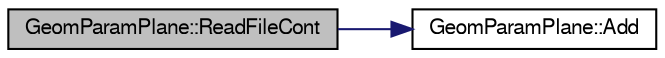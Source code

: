 digraph "GeomParamPlane::ReadFileCont"
{
  bgcolor="transparent";
  edge [fontname="FreeSans",fontsize="10",labelfontname="FreeSans",labelfontsize="10"];
  node [fontname="FreeSans",fontsize="10",shape=record];
  rankdir="LR";
  Node1 [label="GeomParamPlane::ReadFileCont",height=0.2,width=0.4,color="black", fillcolor="grey75", style="filled" fontcolor="black"];
  Node1 -> Node2 [color="midnightblue",fontsize="10",style="solid",fontname="FreeSans"];
  Node2 [label="GeomParamPlane::Add",height=0.2,width=0.4,color="black",URL="$d1/d3b/classGeomParamPlane.html#a34f092673f8d5d73747fc99574cafc31"];
}
